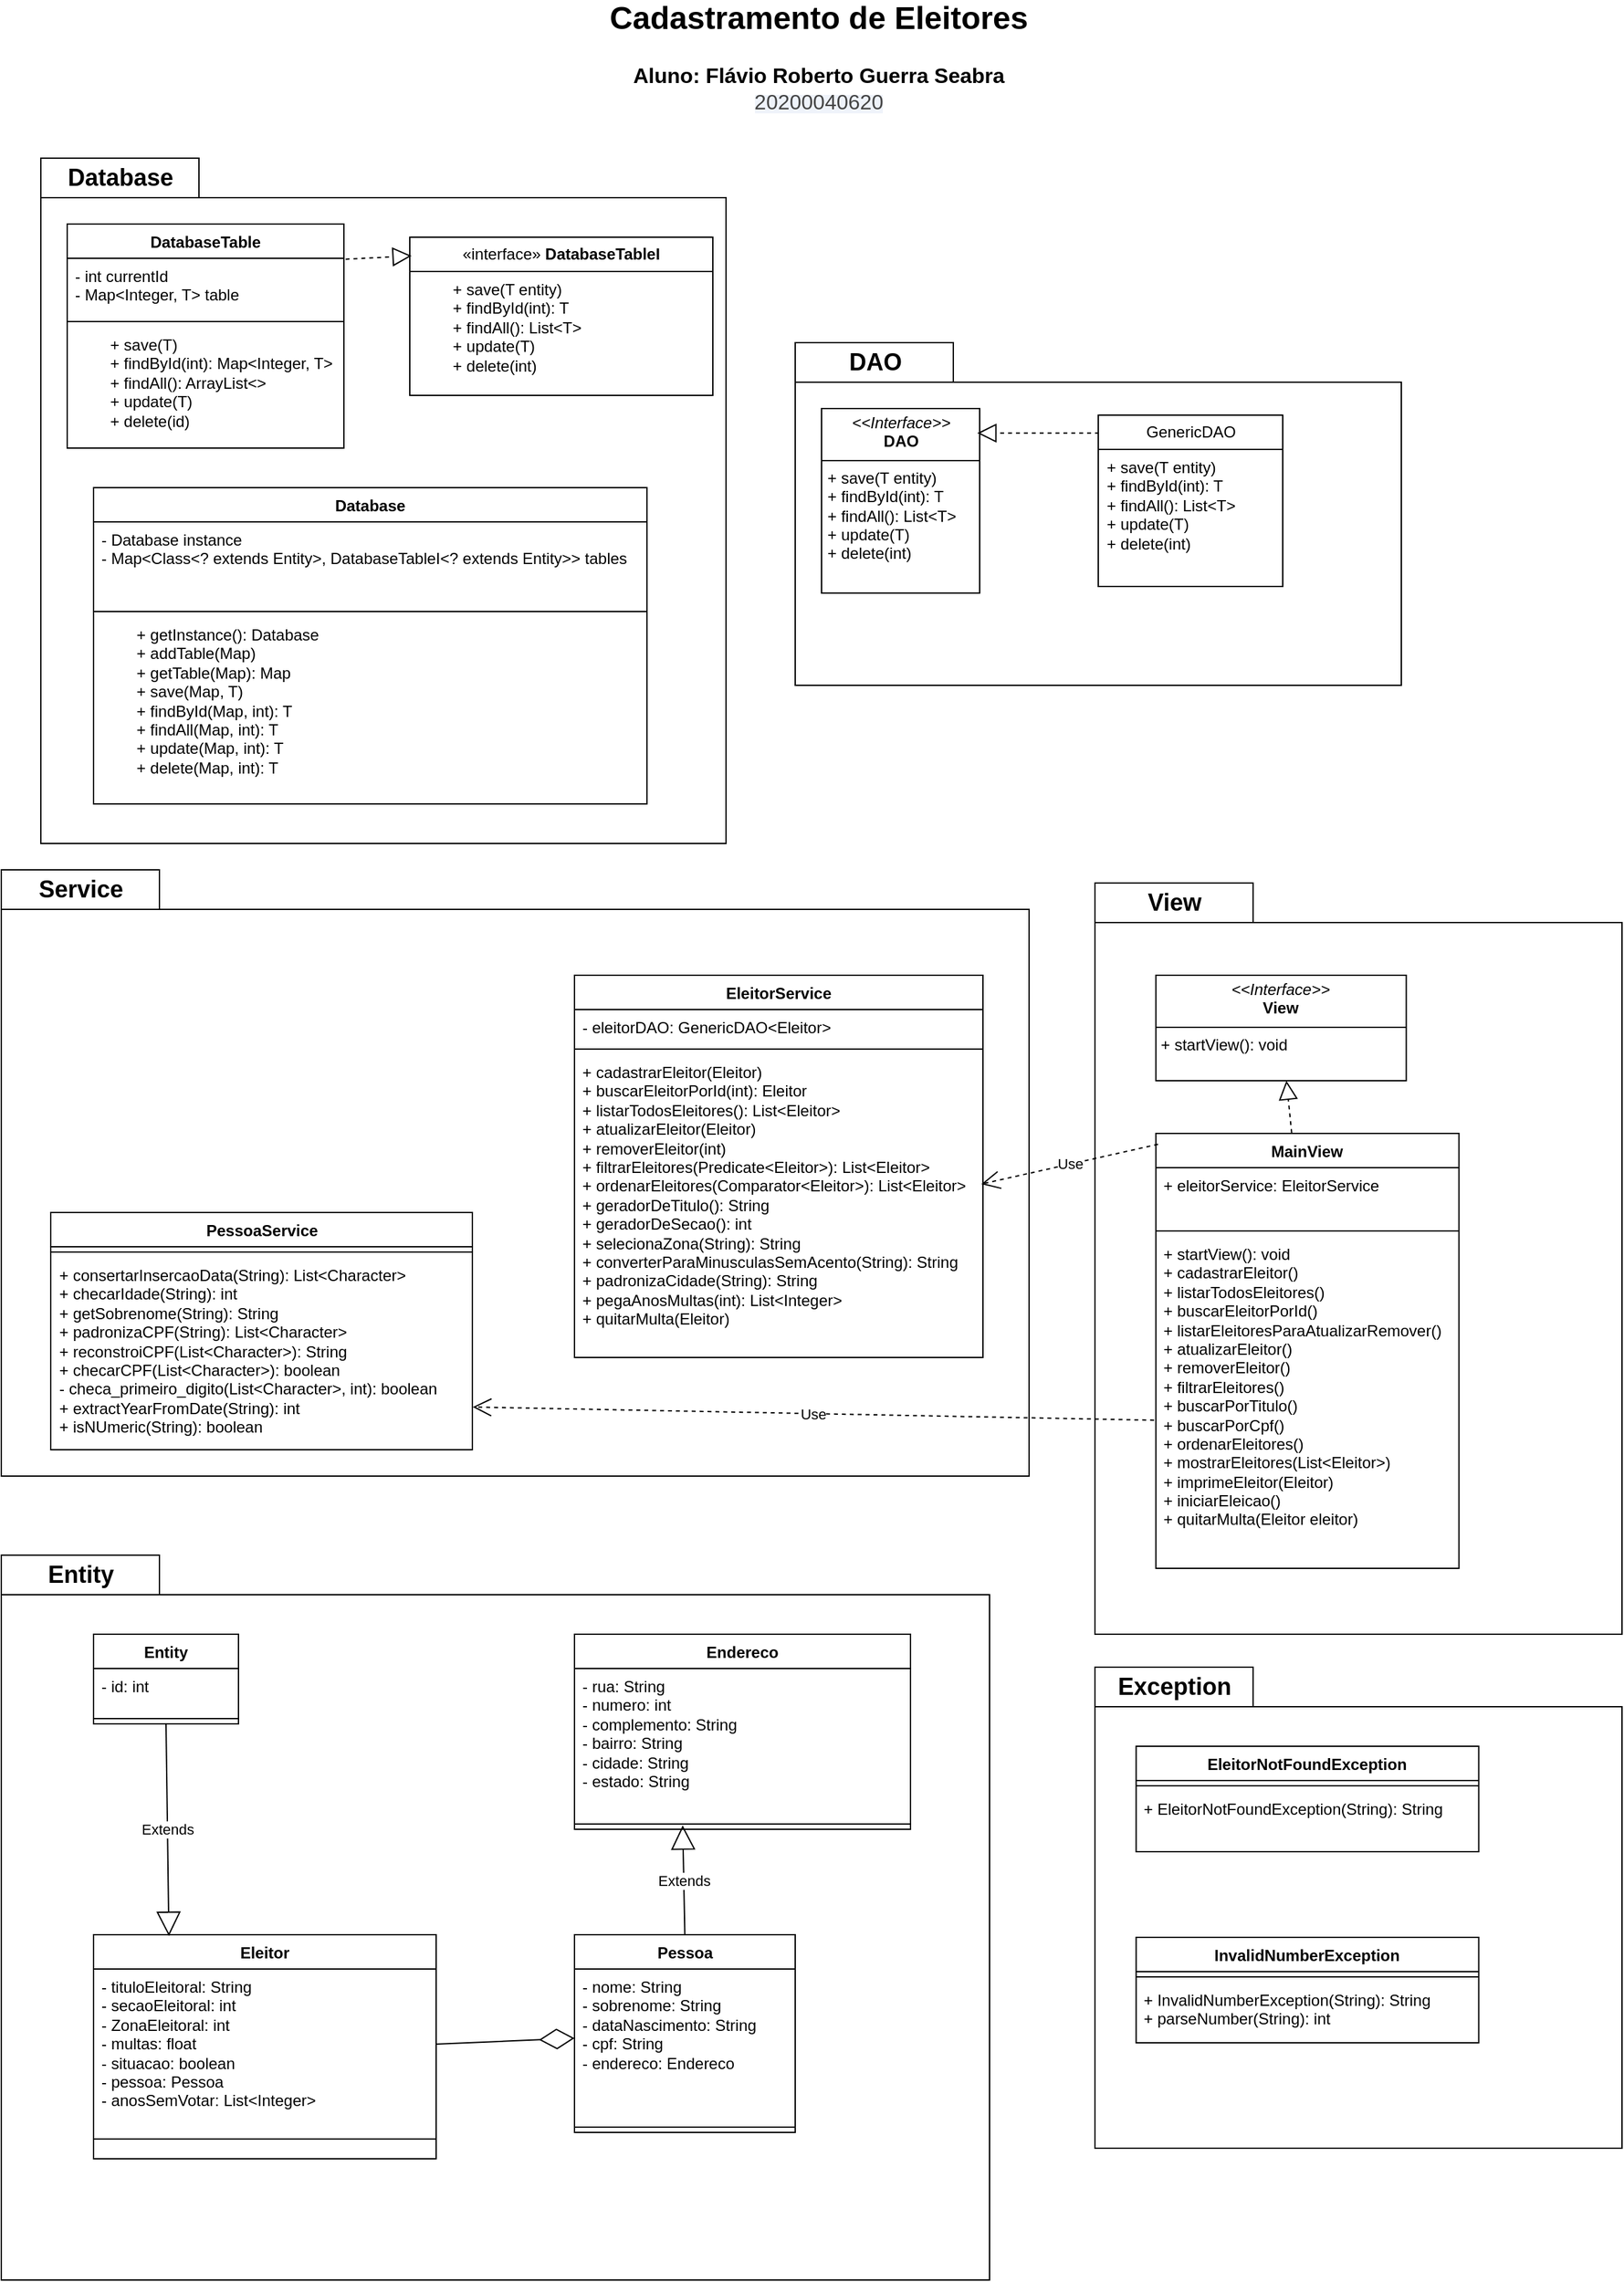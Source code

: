 <mxfile version="24.5.4" type="github">
  <diagram name="Page-1" id="c4acf3e9-155e-7222-9cf6-157b1a14988f">
    <mxGraphModel dx="1034" dy="736" grid="1" gridSize="10" guides="1" tooltips="1" connect="1" arrows="1" fold="1" page="1" pageScale="1" pageWidth="850" pageHeight="1100" background="none" math="0" shadow="0">
      <root>
        <mxCell id="0" />
        <mxCell id="1" parent="0" />
        <mxCell id="8PE0f_rZOpsU0MAKz3tB-1" value="" style="shape=folder;fontStyle=1;spacingTop=10;tabWidth=120;tabHeight=30;tabPosition=left;html=1;whiteSpace=wrap;" parent="1" vertex="1">
          <mxGeometry x="30" y="1280" width="750" height="550" as="geometry" />
        </mxCell>
        <mxCell id="8PE0f_rZOpsU0MAKz3tB-5" value="Entity" style="text;align=center;fontStyle=1;verticalAlign=middle;spacingLeft=3;spacingRight=3;strokeColor=none;rotatable=0;points=[[0,0.5],[1,0.5]];portConstraint=eastwest;html=1;fontSize=18;" parent="1" vertex="1">
          <mxGeometry x="30" y="1280" width="120" height="30" as="geometry" />
        </mxCell>
        <mxCell id="8PE0f_rZOpsU0MAKz3tB-10" value="Entity" style="swimlane;fontStyle=1;align=center;verticalAlign=top;childLayout=stackLayout;horizontal=1;startSize=26;horizontalStack=0;resizeParent=1;resizeParentMax=0;resizeLast=0;collapsible=1;marginBottom=0;whiteSpace=wrap;html=1;" parent="1" vertex="1">
          <mxGeometry x="100" y="1340" width="110" height="68" as="geometry">
            <mxRectangle x="50" y="70" width="70" height="30" as="alternateBounds" />
          </mxGeometry>
        </mxCell>
        <mxCell id="8PE0f_rZOpsU0MAKz3tB-11" value="&lt;div&gt;- id: int&lt;/div&gt;" style="text;strokeColor=none;fillColor=none;align=left;verticalAlign=top;spacingLeft=4;spacingRight=4;overflow=hidden;rotatable=0;points=[[0,0.5],[1,0.5]];portConstraint=eastwest;whiteSpace=wrap;html=1;" parent="8PE0f_rZOpsU0MAKz3tB-10" vertex="1">
          <mxGeometry y="26" width="110" height="34" as="geometry" />
        </mxCell>
        <mxCell id="8PE0f_rZOpsU0MAKz3tB-12" value="" style="line;strokeWidth=1;fillColor=none;align=left;verticalAlign=middle;spacingTop=-1;spacingLeft=3;spacingRight=3;rotatable=0;labelPosition=right;points=[];portConstraint=eastwest;strokeColor=inherit;" parent="8PE0f_rZOpsU0MAKz3tB-10" vertex="1">
          <mxGeometry y="60" width="110" height="8" as="geometry" />
        </mxCell>
        <mxCell id="8PE0f_rZOpsU0MAKz3tB-34" style="edgeStyle=orthogonalEdgeStyle;rounded=0;orthogonalLoop=1;jettySize=auto;html=1;exitX=1;exitY=0.5;exitDx=0;exitDy=0;" parent="8PE0f_rZOpsU0MAKz3tB-10" source="8PE0f_rZOpsU0MAKz3tB-11" target="8PE0f_rZOpsU0MAKz3tB-11" edge="1">
          <mxGeometry relative="1" as="geometry" />
        </mxCell>
        <mxCell id="8PE0f_rZOpsU0MAKz3tB-37" value="" style="shape=folder;fontStyle=1;spacingTop=10;tabWidth=120;tabHeight=30;tabPosition=left;html=1;whiteSpace=wrap;" parent="1" vertex="1">
          <mxGeometry x="60" y="220" width="520" height="520" as="geometry" />
        </mxCell>
        <mxCell id="8PE0f_rZOpsU0MAKz3tB-38" value="Database" style="text;align=center;fontStyle=1;verticalAlign=middle;spacingLeft=3;spacingRight=3;strokeColor=none;rotatable=0;points=[[0,0.5],[1,0.5]];portConstraint=eastwest;html=1;fontSize=18;" parent="1" vertex="1">
          <mxGeometry x="60" y="220" width="120" height="30" as="geometry" />
        </mxCell>
        <mxCell id="8PE0f_rZOpsU0MAKz3tB-48" value="«interface»&amp;nbsp;&lt;b&gt;DatabaseTableI&lt;/b&gt;" style="swimlane;fontStyle=0;childLayout=stackLayout;horizontal=1;startSize=26;fillColor=none;horizontalStack=0;resizeParent=1;resizeParentMax=0;resizeLast=0;collapsible=1;marginBottom=0;whiteSpace=wrap;html=1;" parent="1" vertex="1">
          <mxGeometry x="340" y="280" width="230" height="120" as="geometry" />
        </mxCell>
        <mxCell id="8PE0f_rZOpsU0MAKz3tB-49" value="&lt;div&gt;&amp;nbsp; &amp;nbsp; &amp;nbsp; &amp;nbsp; + save(T entity)&lt;/div&gt;&lt;div&gt;&amp;nbsp; &amp;nbsp; &amp;nbsp; &amp;nbsp; + findById(int): T&lt;/div&gt;&lt;div&gt;&amp;nbsp; &amp;nbsp; &amp;nbsp; &amp;nbsp; + findAll(): List&amp;lt;T&amp;gt;&lt;/div&gt;&lt;div&gt;&amp;nbsp; &amp;nbsp; &amp;nbsp; &amp;nbsp; + update(T)&lt;/div&gt;&lt;div&gt;&amp;nbsp; &amp;nbsp; &amp;nbsp; &amp;nbsp; + delete(int)&lt;/div&gt;" style="text;strokeColor=none;fillColor=none;align=left;verticalAlign=top;spacingLeft=4;spacingRight=4;overflow=hidden;rotatable=0;points=[[0,0.5],[1,0.5]];portConstraint=eastwest;whiteSpace=wrap;html=1;" parent="8PE0f_rZOpsU0MAKz3tB-48" vertex="1">
          <mxGeometry y="26" width="230" height="94" as="geometry" />
        </mxCell>
        <mxCell id="xp5hAYhYeYCrnmnaeZw4-1" value="DatabaseTable" style="swimlane;fontStyle=1;align=center;verticalAlign=top;childLayout=stackLayout;horizontal=1;startSize=26;horizontalStack=0;resizeParent=1;resizeParentMax=0;resizeLast=0;collapsible=1;marginBottom=0;whiteSpace=wrap;html=1;" parent="1" vertex="1">
          <mxGeometry x="80" y="270" width="210" height="170" as="geometry" />
        </mxCell>
        <mxCell id="xp5hAYhYeYCrnmnaeZw4-2" value="&lt;div&gt;- int currentId&lt;/div&gt;&lt;div&gt;- Map&amp;lt;Integer, T&amp;gt; table&lt;/div&gt;" style="text;strokeColor=none;fillColor=none;align=left;verticalAlign=top;spacingLeft=4;spacingRight=4;overflow=hidden;rotatable=0;points=[[0,0.5],[1,0.5]];portConstraint=eastwest;whiteSpace=wrap;html=1;" parent="xp5hAYhYeYCrnmnaeZw4-1" vertex="1">
          <mxGeometry y="26" width="210" height="44" as="geometry" />
        </mxCell>
        <mxCell id="xp5hAYhYeYCrnmnaeZw4-3" value="" style="line;strokeWidth=1;fillColor=none;align=left;verticalAlign=middle;spacingTop=-1;spacingLeft=3;spacingRight=3;rotatable=0;labelPosition=right;points=[];portConstraint=eastwest;strokeColor=inherit;" parent="xp5hAYhYeYCrnmnaeZw4-1" vertex="1">
          <mxGeometry y="70" width="210" height="8" as="geometry" />
        </mxCell>
        <mxCell id="xp5hAYhYeYCrnmnaeZw4-4" value="&lt;div&gt;&amp;nbsp; &amp;nbsp; &amp;nbsp; &amp;nbsp; + save(T)&lt;/div&gt;&lt;div&gt;&amp;nbsp; &amp;nbsp; &amp;nbsp; &amp;nbsp; + findById(int): Map&amp;lt;Integer, T&amp;gt;&lt;/div&gt;&lt;div&gt;&amp;nbsp; &amp;nbsp; &amp;nbsp; &amp;nbsp; + findAll(): ArrayList&amp;lt;&amp;gt;&lt;/div&gt;&lt;div&gt;&amp;nbsp; &amp;nbsp; &amp;nbsp; &amp;nbsp; + update(T)&lt;/div&gt;&lt;div&gt;&amp;nbsp; &amp;nbsp; &amp;nbsp; &amp;nbsp; + delete(id)&lt;/div&gt;" style="text;strokeColor=none;fillColor=none;align=left;verticalAlign=top;spacingLeft=4;spacingRight=4;overflow=hidden;rotatable=0;points=[[0,0.5],[1,0.5]];portConstraint=eastwest;whiteSpace=wrap;html=1;" parent="xp5hAYhYeYCrnmnaeZw4-1" vertex="1">
          <mxGeometry y="78" width="210" height="92" as="geometry" />
        </mxCell>
        <mxCell id="xp5hAYhYeYCrnmnaeZw4-5" value="" style="endArrow=block;dashed=1;endFill=0;endSize=12;html=1;rounded=0;exitX=1.006;exitY=0.157;exitDx=0;exitDy=0;exitPerimeter=0;entryX=0.006;entryY=0.118;entryDx=0;entryDy=0;entryPerimeter=0;" parent="1" source="xp5hAYhYeYCrnmnaeZw4-1" target="8PE0f_rZOpsU0MAKz3tB-48" edge="1">
          <mxGeometry width="160" relative="1" as="geometry">
            <mxPoint x="278" y="314" as="sourcePoint" />
            <mxPoint x="320" y="570" as="targetPoint" />
          </mxGeometry>
        </mxCell>
        <mxCell id="xp5hAYhYeYCrnmnaeZw4-10" value="Database" style="swimlane;fontStyle=1;align=center;verticalAlign=top;childLayout=stackLayout;horizontal=1;startSize=26;horizontalStack=0;resizeParent=1;resizeParentMax=0;resizeLast=0;collapsible=1;marginBottom=0;whiteSpace=wrap;html=1;" parent="1" vertex="1">
          <mxGeometry x="100" y="470" width="420" height="240" as="geometry" />
        </mxCell>
        <mxCell id="xp5hAYhYeYCrnmnaeZw4-11" value="- Database instance&lt;div&gt;- Map&amp;lt;Class&amp;lt;? extends Entity&amp;gt;, DatabaseTableI&amp;lt;? extends Entity&amp;gt;&amp;gt; tables&lt;br&gt;&lt;/div&gt;" style="text;strokeColor=none;fillColor=none;align=left;verticalAlign=top;spacingLeft=4;spacingRight=4;overflow=hidden;rotatable=0;points=[[0,0.5],[1,0.5]];portConstraint=eastwest;whiteSpace=wrap;html=1;" parent="xp5hAYhYeYCrnmnaeZw4-10" vertex="1">
          <mxGeometry y="26" width="420" height="64" as="geometry" />
        </mxCell>
        <mxCell id="xp5hAYhYeYCrnmnaeZw4-12" value="" style="line;strokeWidth=1;fillColor=none;align=left;verticalAlign=middle;spacingTop=-1;spacingLeft=3;spacingRight=3;rotatable=0;labelPosition=right;points=[];portConstraint=eastwest;strokeColor=inherit;" parent="xp5hAYhYeYCrnmnaeZw4-10" vertex="1">
          <mxGeometry y="90" width="420" height="8" as="geometry" />
        </mxCell>
        <mxCell id="xp5hAYhYeYCrnmnaeZw4-13" value="&lt;div&gt;&lt;div&gt;&amp;nbsp; &amp;nbsp; &amp;nbsp; &amp;nbsp; + getInstance(): Database&lt;/div&gt;&lt;div&gt;&amp;nbsp; &amp;nbsp; &amp;nbsp; &amp;nbsp; + addTable(Map)&lt;/div&gt;&lt;div&gt;&amp;nbsp; &amp;nbsp; &amp;nbsp; &amp;nbsp; + getTable(Map): Map&lt;/div&gt;&lt;div&gt;&amp;nbsp; &amp;nbsp; &amp;nbsp; &amp;nbsp; + save(Map, T)&lt;/div&gt;&lt;div&gt;&amp;nbsp; &amp;nbsp; &amp;nbsp; &amp;nbsp; + findById(Map, int): T&lt;/div&gt;&lt;div&gt;&amp;nbsp; &amp;nbsp; &amp;nbsp; &amp;nbsp; + findAll(Map, int): T&lt;/div&gt;&lt;div&gt;&amp;nbsp; &amp;nbsp; &amp;nbsp; &amp;nbsp; + update(Map, int): T&lt;/div&gt;&lt;div&gt;&amp;nbsp; &amp;nbsp; &amp;nbsp; &amp;nbsp; + delete(Map, int): T&lt;/div&gt;&lt;/div&gt;" style="text;strokeColor=none;fillColor=none;align=left;verticalAlign=top;spacingLeft=4;spacingRight=4;overflow=hidden;rotatable=0;points=[[0,0.5],[1,0.5]];portConstraint=eastwest;whiteSpace=wrap;html=1;" parent="xp5hAYhYeYCrnmnaeZw4-10" vertex="1">
          <mxGeometry y="98" width="420" height="142" as="geometry" />
        </mxCell>
        <mxCell id="xp5hAYhYeYCrnmnaeZw4-16" value="" style="shape=folder;fontStyle=1;spacingTop=10;tabWidth=120;tabHeight=30;tabPosition=left;html=1;whiteSpace=wrap;" parent="1" vertex="1">
          <mxGeometry x="632.5" y="360" width="460" height="260" as="geometry" />
        </mxCell>
        <mxCell id="xp5hAYhYeYCrnmnaeZw4-17" value="DAO" style="text;align=center;fontStyle=1;verticalAlign=middle;spacingLeft=3;spacingRight=3;strokeColor=none;rotatable=0;points=[[0,0.5],[1,0.5]];portConstraint=eastwest;html=1;fontSize=18;" parent="1" vertex="1">
          <mxGeometry x="632.5" y="360" width="120" height="30" as="geometry" />
        </mxCell>
        <mxCell id="xp5hAYhYeYCrnmnaeZw4-22" value="&lt;p style=&quot;margin:0px;margin-top:4px;text-align:center;&quot;&gt;&lt;i&gt;&amp;lt;&amp;lt;Interface&amp;gt;&amp;gt;&lt;/i&gt;&lt;br&gt;&lt;b&gt;DAO&lt;/b&gt;&lt;/p&gt;&lt;hr size=&quot;1&quot; style=&quot;border-style:solid;&quot;&gt;&lt;p style=&quot;margin:0px;margin-left:4px;&quot;&gt;+ save(T entity)&lt;/p&gt;&lt;p style=&quot;margin:0px;margin-left:4px;&quot;&gt;+ findById(int): T&lt;/p&gt;&lt;p style=&quot;margin:0px;margin-left:4px;&quot;&gt;+ findAll(): List&amp;lt;T&amp;gt;&lt;/p&gt;&lt;p style=&quot;margin:0px;margin-left:4px;&quot;&gt;+ update(T)&lt;/p&gt;&lt;p style=&quot;margin:0px;margin-left:4px;&quot;&gt;+ delete(int)&lt;/p&gt;" style="verticalAlign=top;align=left;overflow=fill;html=1;whiteSpace=wrap;" parent="1" vertex="1">
          <mxGeometry x="652.5" y="410" width="120" height="140" as="geometry" />
        </mxCell>
        <mxCell id="xp5hAYhYeYCrnmnaeZw4-25" value="" style="shape=folder;fontStyle=1;spacingTop=10;tabWidth=120;tabHeight=30;tabPosition=left;html=1;whiteSpace=wrap;" parent="1" vertex="1">
          <mxGeometry x="860" y="770" width="400" height="570" as="geometry" />
        </mxCell>
        <mxCell id="xp5hAYhYeYCrnmnaeZw4-26" value="View" style="text;align=center;fontStyle=1;verticalAlign=middle;spacingLeft=3;spacingRight=3;strokeColor=none;rotatable=0;points=[[0,0.5],[1,0.5]];portConstraint=eastwest;html=1;fontSize=18;" parent="1" vertex="1">
          <mxGeometry x="860" y="770" width="120" height="30" as="geometry" />
        </mxCell>
        <mxCell id="xp5hAYhYeYCrnmnaeZw4-30" value="&lt;p style=&quot;margin:0px;margin-top:4px;text-align:center;&quot;&gt;&lt;i&gt;&amp;lt;&amp;lt;Interface&amp;gt;&amp;gt;&lt;/i&gt;&lt;br&gt;&lt;b&gt;View&lt;/b&gt;&lt;/p&gt;&lt;hr size=&quot;1&quot; style=&quot;border-style:solid;&quot;&gt;&lt;p style=&quot;margin:0px;margin-left:4px;&quot;&gt;+ startView(): void&lt;br&gt;&lt;br&gt;&lt;/p&gt;" style="verticalAlign=top;align=left;overflow=fill;html=1;whiteSpace=wrap;" parent="1" vertex="1">
          <mxGeometry x="906.25" y="840" width="190" height="80" as="geometry" />
        </mxCell>
        <mxCell id="xp5hAYhYeYCrnmnaeZw4-31" value="MainView" style="swimlane;fontStyle=1;align=center;verticalAlign=top;childLayout=stackLayout;horizontal=1;startSize=26;horizontalStack=0;resizeParent=1;resizeParentMax=0;resizeLast=0;collapsible=1;marginBottom=0;whiteSpace=wrap;html=1;" parent="1" vertex="1">
          <mxGeometry x="906.25" y="960" width="230" height="330" as="geometry" />
        </mxCell>
        <mxCell id="xp5hAYhYeYCrnmnaeZw4-32" value="+ eleitorService: EleitorService" style="text;strokeColor=none;fillColor=none;align=left;verticalAlign=top;spacingLeft=4;spacingRight=4;overflow=hidden;rotatable=0;points=[[0,0.5],[1,0.5]];portConstraint=eastwest;whiteSpace=wrap;html=1;" parent="xp5hAYhYeYCrnmnaeZw4-31" vertex="1">
          <mxGeometry y="26" width="230" height="44" as="geometry" />
        </mxCell>
        <mxCell id="xp5hAYhYeYCrnmnaeZw4-33" value="" style="line;strokeWidth=1;fillColor=none;align=left;verticalAlign=middle;spacingTop=-1;spacingLeft=3;spacingRight=3;rotatable=0;labelPosition=right;points=[];portConstraint=eastwest;strokeColor=inherit;" parent="xp5hAYhYeYCrnmnaeZw4-31" vertex="1">
          <mxGeometry y="70" width="230" height="8" as="geometry" />
        </mxCell>
        <mxCell id="xp5hAYhYeYCrnmnaeZw4-34" value="+ startView(): void&lt;div&gt;+ cadastrarEleitor()&lt;/div&gt;&lt;div&gt;+&amp;nbsp;listarTodosEleitores()&lt;/div&gt;&lt;div&gt;+&amp;nbsp;buscarEleitorPorId()&lt;/div&gt;&lt;div&gt;+&amp;nbsp;listarEleitoresParaAtualizarRemover()&lt;/div&gt;&lt;div&gt;+&amp;nbsp;atualizarEleitor()&lt;/div&gt;&lt;div&gt;+&amp;nbsp;removerEleitor()&lt;/div&gt;&lt;div&gt;+&amp;nbsp;filtrarEleitores()&lt;/div&gt;&lt;div&gt;+&amp;nbsp;buscarPorTitulo()&lt;/div&gt;&lt;div&gt;+&amp;nbsp;buscarPorCpf()&lt;/div&gt;&lt;div&gt;+&amp;nbsp;ordenarEleitores()&lt;/div&gt;&lt;div&gt;+&amp;nbsp;mostrarEleitores(List&amp;lt;Eleitor&amp;gt;)&lt;/div&gt;&lt;div&gt;+&amp;nbsp;imprimeEleitor(Eleitor)&lt;/div&gt;&lt;div&gt;+&amp;nbsp;iniciarEleicao()&lt;/div&gt;&lt;div&gt;+&amp;nbsp;quitarMulta(Eleitor eleitor)&lt;/div&gt;" style="text;strokeColor=none;fillColor=none;align=left;verticalAlign=top;spacingLeft=4;spacingRight=4;overflow=hidden;rotatable=0;points=[[0,0.5],[1,0.5]];portConstraint=eastwest;whiteSpace=wrap;html=1;" parent="xp5hAYhYeYCrnmnaeZw4-31" vertex="1">
          <mxGeometry y="78" width="230" height="252" as="geometry" />
        </mxCell>
        <mxCell id="T5ZtFqDNl6Q1SGfDSeOU-1" value="" style="shape=folder;fontStyle=1;spacingTop=10;tabWidth=120;tabHeight=30;tabPosition=left;html=1;whiteSpace=wrap;" parent="1" vertex="1">
          <mxGeometry x="30" y="760" width="780" height="460" as="geometry" />
        </mxCell>
        <mxCell id="T5ZtFqDNl6Q1SGfDSeOU-2" value="Service" style="text;align=center;fontStyle=1;verticalAlign=middle;spacingLeft=3;spacingRight=3;strokeColor=none;rotatable=0;points=[[0,0.5],[1,0.5]];portConstraint=eastwest;html=1;fontSize=18;" parent="1" vertex="1">
          <mxGeometry x="30" y="760" width="120" height="30" as="geometry" />
        </mxCell>
        <mxCell id="LJyH4a9cb_VZGT525mYc-2" value="Eleitor" style="swimlane;fontStyle=1;align=center;verticalAlign=top;childLayout=stackLayout;horizontal=1;startSize=26;horizontalStack=0;resizeParent=1;resizeParentMax=0;resizeLast=0;collapsible=1;marginBottom=0;whiteSpace=wrap;html=1;" parent="1" vertex="1">
          <mxGeometry x="100" y="1568" width="260" height="170" as="geometry" />
        </mxCell>
        <mxCell id="LJyH4a9cb_VZGT525mYc-3" value="- tituloEleitoral: String&lt;div&gt;- secaoEleitoral: int&lt;div&gt;&lt;div&gt;- ZonaEleitoral: int&lt;br&gt;&lt;/div&gt;&lt;/div&gt;&lt;/div&gt;&lt;div&gt;- multas: float&lt;/div&gt;&lt;div&gt;- situacao: boolean&lt;/div&gt;&lt;div&gt;- pessoa: Pessoa&lt;/div&gt;&lt;div&gt;-&amp;nbsp;anosSemVotar:&amp;nbsp;List&amp;lt;Integer&amp;gt;&lt;/div&gt;" style="text;strokeColor=none;fillColor=none;align=left;verticalAlign=top;spacingLeft=4;spacingRight=4;overflow=hidden;rotatable=0;points=[[0,0.5],[1,0.5]];portConstraint=eastwest;whiteSpace=wrap;html=1;" parent="LJyH4a9cb_VZGT525mYc-2" vertex="1">
          <mxGeometry y="26" width="260" height="114" as="geometry" />
        </mxCell>
        <mxCell id="LJyH4a9cb_VZGT525mYc-4" value="" style="line;strokeWidth=1;fillColor=none;align=left;verticalAlign=middle;spacingTop=-1;spacingLeft=3;spacingRight=3;rotatable=0;labelPosition=right;points=[];portConstraint=eastwest;strokeColor=inherit;" parent="LJyH4a9cb_VZGT525mYc-2" vertex="1">
          <mxGeometry y="140" width="260" height="30" as="geometry" />
        </mxCell>
        <mxCell id="LJyH4a9cb_VZGT525mYc-6" value="Pessoa" style="swimlane;fontStyle=1;align=center;verticalAlign=top;childLayout=stackLayout;horizontal=1;startSize=26;horizontalStack=0;resizeParent=1;resizeParentMax=0;resizeLast=0;collapsible=1;marginBottom=0;whiteSpace=wrap;html=1;" parent="1" vertex="1">
          <mxGeometry x="465" y="1568" width="167.5" height="150" as="geometry" />
        </mxCell>
        <mxCell id="LJyH4a9cb_VZGT525mYc-7" value="&lt;div&gt;- nome: String&lt;/div&gt;&lt;div&gt;- sobrenome: String&lt;/div&gt;&lt;div&gt;- dataNascimento: String&lt;/div&gt;&lt;div&gt;- cpf: String&lt;/div&gt;&lt;div&gt;- endereco: Endereco&lt;/div&gt;" style="text;strokeColor=none;fillColor=none;align=left;verticalAlign=top;spacingLeft=4;spacingRight=4;overflow=hidden;rotatable=0;points=[[0,0.5],[1,0.5]];portConstraint=eastwest;whiteSpace=wrap;html=1;" parent="LJyH4a9cb_VZGT525mYc-6" vertex="1">
          <mxGeometry y="26" width="167.5" height="116" as="geometry" />
        </mxCell>
        <mxCell id="LJyH4a9cb_VZGT525mYc-8" value="" style="line;strokeWidth=1;fillColor=none;align=left;verticalAlign=middle;spacingTop=-1;spacingLeft=3;spacingRight=3;rotatable=0;labelPosition=right;points=[];portConstraint=eastwest;strokeColor=inherit;" parent="LJyH4a9cb_VZGT525mYc-6" vertex="1">
          <mxGeometry y="142" width="167.5" height="8" as="geometry" />
        </mxCell>
        <mxCell id="LJyH4a9cb_VZGT525mYc-9" value="Endereco" style="swimlane;fontStyle=1;align=center;verticalAlign=top;childLayout=stackLayout;horizontal=1;startSize=26;horizontalStack=0;resizeParent=1;resizeParentMax=0;resizeLast=0;collapsible=1;marginBottom=0;whiteSpace=wrap;html=1;" parent="1" vertex="1">
          <mxGeometry x="465" y="1340" width="255" height="148" as="geometry" />
        </mxCell>
        <mxCell id="LJyH4a9cb_VZGT525mYc-10" value="&lt;div&gt;- rua: String&lt;/div&gt;&lt;div&gt;- numero: int&lt;/div&gt;&lt;div&gt;- complemento: String&lt;/div&gt;&lt;div&gt;- bairro: String&lt;/div&gt;&lt;div&gt;- cidade: String&lt;/div&gt;&lt;div&gt;- estado: String&lt;/div&gt;" style="text;strokeColor=none;fillColor=none;align=left;verticalAlign=top;spacingLeft=4;spacingRight=4;overflow=hidden;rotatable=0;points=[[0,0.5],[1,0.5]];portConstraint=eastwest;whiteSpace=wrap;html=1;" parent="LJyH4a9cb_VZGT525mYc-9" vertex="1">
          <mxGeometry y="26" width="255" height="114" as="geometry" />
        </mxCell>
        <mxCell id="LJyH4a9cb_VZGT525mYc-11" value="" style="line;strokeWidth=1;fillColor=none;align=left;verticalAlign=middle;spacingTop=-1;spacingLeft=3;spacingRight=3;rotatable=0;labelPosition=right;points=[];portConstraint=eastwest;strokeColor=inherit;" parent="LJyH4a9cb_VZGT525mYc-9" vertex="1">
          <mxGeometry y="140" width="255" height="8" as="geometry" />
        </mxCell>
        <mxCell id="AyPO0VlnUYZkrDTRSXaq-1" value="Extends" style="endArrow=block;endSize=16;endFill=0;html=1;rounded=0;exitX=0.5;exitY=0;exitDx=0;exitDy=0;entryX=0.322;entryY=0.625;entryDx=0;entryDy=0;entryPerimeter=0;" parent="1" source="LJyH4a9cb_VZGT525mYc-6" target="LJyH4a9cb_VZGT525mYc-11" edge="1">
          <mxGeometry width="160" relative="1" as="geometry">
            <mxPoint x="553" y="1530" as="sourcePoint" />
            <mxPoint x="630" y="1470" as="targetPoint" />
          </mxGeometry>
        </mxCell>
        <mxCell id="AyPO0VlnUYZkrDTRSXaq-4" value="Extends" style="endArrow=block;endSize=16;endFill=0;html=1;rounded=0;exitX=0.5;exitY=1;exitDx=0;exitDy=0;entryX=0.22;entryY=0.006;entryDx=0;entryDy=0;entryPerimeter=0;" parent="1" source="8PE0f_rZOpsU0MAKz3tB-10" target="LJyH4a9cb_VZGT525mYc-2" edge="1">
          <mxGeometry width="160" relative="1" as="geometry">
            <mxPoint x="206.5" y="1405" as="sourcePoint" />
            <mxPoint x="342.5" y="1370" as="targetPoint" />
          </mxGeometry>
        </mxCell>
        <mxCell id="69k5Sraa0QxvDpWwaZcU-1" value="" style="endArrow=diamondThin;endFill=0;endSize=24;html=1;rounded=0;exitX=1;exitY=0.5;exitDx=0;exitDy=0;" parent="1" source="LJyH4a9cb_VZGT525mYc-3" target="LJyH4a9cb_VZGT525mYc-6" edge="1">
          <mxGeometry width="160" relative="1" as="geometry">
            <mxPoint x="380" y="1610" as="sourcePoint" />
            <mxPoint x="540" y="1610" as="targetPoint" />
          </mxGeometry>
        </mxCell>
        <mxCell id="69k5Sraa0QxvDpWwaZcU-3" value="" style="endArrow=block;dashed=1;endFill=0;endSize=12;html=1;rounded=0;exitX=0.448;exitY=-0.001;exitDx=0;exitDy=0;exitPerimeter=0;" parent="1" source="xp5hAYhYeYCrnmnaeZw4-31" target="xp5hAYhYeYCrnmnaeZw4-30" edge="1">
          <mxGeometry width="160" relative="1" as="geometry">
            <mxPoint x="810" y="950" as="sourcePoint" />
            <mxPoint x="750" y="950" as="targetPoint" />
          </mxGeometry>
        </mxCell>
        <mxCell id="69k5Sraa0QxvDpWwaZcU-4" value="EleitorService" style="swimlane;fontStyle=1;align=center;verticalAlign=top;childLayout=stackLayout;horizontal=1;startSize=26;horizontalStack=0;resizeParent=1;resizeParentMax=0;resizeLast=0;collapsible=1;marginBottom=0;whiteSpace=wrap;html=1;" parent="1" vertex="1">
          <mxGeometry x="465" y="840" width="310" height="290" as="geometry" />
        </mxCell>
        <mxCell id="69k5Sraa0QxvDpWwaZcU-5" value="-&amp;nbsp;eleitorDAO:&amp;nbsp;GenericDAO&amp;lt;Eleitor&amp;gt;" style="text;strokeColor=none;fillColor=none;align=left;verticalAlign=top;spacingLeft=4;spacingRight=4;overflow=hidden;rotatable=0;points=[[0,0.5],[1,0.5]];portConstraint=eastwest;whiteSpace=wrap;html=1;" parent="69k5Sraa0QxvDpWwaZcU-4" vertex="1">
          <mxGeometry y="26" width="310" height="26" as="geometry" />
        </mxCell>
        <mxCell id="69k5Sraa0QxvDpWwaZcU-6" value="" style="line;strokeWidth=1;fillColor=none;align=left;verticalAlign=middle;spacingTop=-1;spacingLeft=3;spacingRight=3;rotatable=0;labelPosition=right;points=[];portConstraint=eastwest;strokeColor=inherit;" parent="69k5Sraa0QxvDpWwaZcU-4" vertex="1">
          <mxGeometry y="52" width="310" height="8" as="geometry" />
        </mxCell>
        <mxCell id="69k5Sraa0QxvDpWwaZcU-7" value="+&amp;nbsp;cadastrarEleitor(Eleitor)&lt;div&gt;+&amp;nbsp;buscarEleitorPorId(int): Eleitor&lt;/div&gt;&lt;div&gt;+&amp;nbsp;listarTodosEleitores():&amp;nbsp;List&amp;lt;Eleitor&amp;gt;&lt;/div&gt;&lt;div&gt;+&amp;nbsp;atualizarEleitor(Eleitor)&lt;/div&gt;&lt;div&gt;+&amp;nbsp;removerEleitor(int)&lt;/div&gt;&lt;div&gt;+&amp;nbsp;filtrarEleitores(Predicate&amp;lt;Eleitor&amp;gt;):&amp;nbsp;&lt;span style=&quot;background-color: initial;&quot;&gt;List&amp;lt;Eleitor&amp;gt;&lt;/span&gt;&lt;/div&gt;&lt;div&gt;&lt;span style=&quot;background-color: initial;&quot;&gt;+&amp;nbsp;&lt;/span&gt;&lt;span style=&quot;background-color: initial;&quot;&gt;ordenarEleitores(Comparator&amp;lt;Eleitor&amp;gt;):&amp;nbsp;&lt;/span&gt;&lt;span style=&quot;background-color: initial;&quot;&gt;List&amp;lt;Eleitor&amp;gt;&lt;/span&gt;&lt;/div&gt;&lt;div&gt;&lt;span style=&quot;background-color: initial;&quot;&gt;+&amp;nbsp;&lt;/span&gt;&lt;span style=&quot;background-color: initial;&quot;&gt;geradorDeTitulo(): String&lt;/span&gt;&lt;/div&gt;&lt;div&gt;&lt;span style=&quot;background-color: initial;&quot;&gt;+&amp;nbsp;&lt;/span&gt;&lt;span style=&quot;background-color: initial;&quot;&gt;geradorDeSecao(): int&lt;/span&gt;&lt;/div&gt;&lt;div&gt;&lt;span style=&quot;background-color: initial;&quot;&gt;+&amp;nbsp;&lt;/span&gt;&lt;span style=&quot;background-color: initial;&quot;&gt;selecionaZona(String): String&lt;/span&gt;&lt;/div&gt;&lt;div&gt;&lt;span style=&quot;background-color: initial;&quot;&gt;+&amp;nbsp;&lt;/span&gt;&lt;span style=&quot;background-color: initial;&quot;&gt;converterParaMinusculasSemAcento(String): String&lt;/span&gt;&lt;/div&gt;&lt;div&gt;&lt;span style=&quot;background-color: initial;&quot;&gt;+&amp;nbsp;&lt;/span&gt;&lt;span style=&quot;background-color: initial;&quot;&gt;padronizaCidade(String): String&lt;/span&gt;&lt;/div&gt;&lt;div&gt;&lt;span style=&quot;background-color: initial;&quot;&gt;+&amp;nbsp;&lt;/span&gt;&lt;span style=&quot;background-color: initial;&quot;&gt;pegaAnosMultas(int):&amp;nbsp;&lt;/span&gt;&lt;span style=&quot;background-color: initial;&quot;&gt;List&amp;lt;Integer&amp;gt;&lt;/span&gt;&lt;/div&gt;&lt;div&gt;&lt;span style=&quot;background-color: initial;&quot;&gt;+&amp;nbsp;&lt;/span&gt;&lt;span style=&quot;background-color: initial;&quot;&gt;quitarMulta(Eleitor)&lt;/span&gt;&lt;/div&gt;" style="text;strokeColor=none;fillColor=none;align=left;verticalAlign=top;spacingLeft=4;spacingRight=4;overflow=hidden;rotatable=0;points=[[0,0.5],[1,0.5]];portConstraint=eastwest;whiteSpace=wrap;html=1;" parent="69k5Sraa0QxvDpWwaZcU-4" vertex="1">
          <mxGeometry y="60" width="310" height="230" as="geometry" />
        </mxCell>
        <mxCell id="69k5Sraa0QxvDpWwaZcU-8" value="PessoaService" style="swimlane;fontStyle=1;align=center;verticalAlign=top;childLayout=stackLayout;horizontal=1;startSize=26;horizontalStack=0;resizeParent=1;resizeParentMax=0;resizeLast=0;collapsible=1;marginBottom=0;whiteSpace=wrap;html=1;" parent="1" vertex="1">
          <mxGeometry x="67.5" y="1020" width="320" height="180" as="geometry" />
        </mxCell>
        <mxCell id="69k5Sraa0QxvDpWwaZcU-10" value="" style="line;strokeWidth=1;fillColor=none;align=left;verticalAlign=middle;spacingTop=-1;spacingLeft=3;spacingRight=3;rotatable=0;labelPosition=right;points=[];portConstraint=eastwest;strokeColor=inherit;" parent="69k5Sraa0QxvDpWwaZcU-8" vertex="1">
          <mxGeometry y="26" width="320" height="8" as="geometry" />
        </mxCell>
        <mxCell id="69k5Sraa0QxvDpWwaZcU-11" value="+ consertarInsercaoData(String):&amp;nbsp;List&amp;lt;Character&amp;gt;&lt;div&gt;+&amp;nbsp;checarIdade(String): int&lt;/div&gt;&lt;div&gt;+&amp;nbsp;getSobrenome(String): String&lt;/div&gt;&lt;div&gt;&lt;span style=&quot;background-color: initial;&quot;&gt;+&amp;nbsp;&lt;/span&gt;&lt;span style=&quot;background-color: initial;&quot;&gt;padronizaCPF(String):&amp;nbsp;&lt;/span&gt;&lt;span style=&quot;background-color: initial;&quot;&gt;List&amp;lt;Character&amp;gt;&lt;/span&gt;&lt;/div&gt;&lt;div&gt;+&amp;nbsp;reconstroiCPF(List&amp;lt;Character&amp;gt;): String&lt;/div&gt;&lt;div&gt;+&amp;nbsp;&lt;span style=&quot;background-color: initial;&quot;&gt;checarCPF(List&amp;lt;Character&amp;gt;): boolean&lt;/span&gt;&lt;/div&gt;&lt;div&gt;&lt;span style=&quot;background-color: initial;&quot;&gt;-&amp;nbsp;&lt;/span&gt;&lt;span style=&quot;background-color: initial;&quot;&gt;checa_primeiro_digito(List&amp;lt;Character&amp;gt;, int): boolean&lt;/span&gt;&lt;/div&gt;&lt;div&gt;&lt;div&gt;+&amp;nbsp;extractYearFromDate(String): int&lt;/div&gt;&lt;/div&gt;&lt;div&gt;+ isNUmeric(String): boolean&lt;/div&gt;" style="text;strokeColor=none;fillColor=none;align=left;verticalAlign=top;spacingLeft=4;spacingRight=4;overflow=hidden;rotatable=0;points=[[0,0.5],[1,0.5]];portConstraint=eastwest;whiteSpace=wrap;html=1;" parent="69k5Sraa0QxvDpWwaZcU-8" vertex="1">
          <mxGeometry y="34" width="320" height="146" as="geometry" />
        </mxCell>
        <mxCell id="69k5Sraa0QxvDpWwaZcU-13" value="Use" style="endArrow=open;endSize=12;dashed=1;html=1;rounded=0;exitX=0.007;exitY=0.025;exitDx=0;exitDy=0;exitPerimeter=0;entryX=0.996;entryY=0.428;entryDx=0;entryDy=0;entryPerimeter=0;" parent="1" source="xp5hAYhYeYCrnmnaeZw4-31" target="69k5Sraa0QxvDpWwaZcU-7" edge="1">
          <mxGeometry width="160" relative="1" as="geometry">
            <mxPoint x="690" y="980" as="sourcePoint" />
            <mxPoint x="850" y="980" as="targetPoint" />
          </mxGeometry>
        </mxCell>
        <mxCell id="69k5Sraa0QxvDpWwaZcU-14" value="Use" style="endArrow=open;endSize=12;dashed=1;html=1;rounded=0;exitX=-0.006;exitY=0.554;exitDx=0;exitDy=0;exitPerimeter=0;entryX=1.001;entryY=0.778;entryDx=0;entryDy=0;entryPerimeter=0;" parent="1" source="xp5hAYhYeYCrnmnaeZw4-34" target="69k5Sraa0QxvDpWwaZcU-11" edge="1">
          <mxGeometry width="160" relative="1" as="geometry">
            <mxPoint x="887.5" y="1174" as="sourcePoint" />
            <mxPoint x="762.5" y="1170" as="targetPoint" />
          </mxGeometry>
        </mxCell>
        <mxCell id="69k5Sraa0QxvDpWwaZcU-15" value="GenericDAO" style="swimlane;fontStyle=0;childLayout=stackLayout;horizontal=1;startSize=26;fillColor=none;horizontalStack=0;resizeParent=1;resizeParentMax=0;resizeLast=0;collapsible=1;marginBottom=0;whiteSpace=wrap;html=1;" parent="1" vertex="1">
          <mxGeometry x="862.5" y="415" width="140" height="130" as="geometry" />
        </mxCell>
        <mxCell id="69k5Sraa0QxvDpWwaZcU-16" value="&lt;div&gt;+ save(T entity)&lt;/div&gt;&lt;div&gt;+ findById(int): T&lt;/div&gt;&lt;div&gt;+ findAll(): List&amp;lt;T&amp;gt;&lt;/div&gt;&lt;div&gt;+ update(T)&lt;/div&gt;&lt;div&gt;+ delete(int)&lt;/div&gt;" style="text;strokeColor=none;fillColor=none;align=left;verticalAlign=top;spacingLeft=4;spacingRight=4;overflow=hidden;rotatable=0;points=[[0,0.5],[1,0.5]];portConstraint=eastwest;whiteSpace=wrap;html=1;" parent="69k5Sraa0QxvDpWwaZcU-15" vertex="1">
          <mxGeometry y="26" width="140" height="104" as="geometry" />
        </mxCell>
        <mxCell id="69k5Sraa0QxvDpWwaZcU-19" value="" style="endArrow=block;dashed=1;endFill=0;endSize=12;html=1;rounded=0;exitX=0.004;exitY=0.105;exitDx=0;exitDy=0;exitPerimeter=0;entryX=0.985;entryY=0.133;entryDx=0;entryDy=0;entryPerimeter=0;" parent="1" source="69k5Sraa0QxvDpWwaZcU-15" target="xp5hAYhYeYCrnmnaeZw4-22" edge="1">
          <mxGeometry width="160" relative="1" as="geometry">
            <mxPoint x="902.5" y="610" as="sourcePoint" />
            <mxPoint x="1062.5" y="610" as="targetPoint" />
          </mxGeometry>
        </mxCell>
        <mxCell id="69k5Sraa0QxvDpWwaZcU-20" value="&lt;font style=&quot;font-size: 24px;&quot;&gt;Cadastramento de Eleitores&lt;/font&gt;&lt;div&gt;&lt;font size=&quot;3&quot;&gt;&lt;br&gt;&lt;/font&gt;&lt;/div&gt;&lt;div&gt;&lt;font size=&quot;3&quot;&gt;Aluno: Flávio Roberto Guerra Seabra&lt;/font&gt;&lt;/div&gt;&lt;div&gt;&lt;span style=&quot;color: rgb(68, 68, 68); font-family: Verdana, sans-serif; font-weight: 400; text-align: left; text-wrap: wrap; background-color: rgb(239, 243, 250);&quot;&gt;&lt;font size=&quot;3&quot;&gt;20200040620&lt;/font&gt;&lt;/span&gt;&lt;br&gt;&lt;/div&gt;" style="text;align=center;fontStyle=1;verticalAlign=middle;spacingLeft=3;spacingRight=3;strokeColor=none;rotatable=0;points=[[0,0.5],[1,0.5]];portConstraint=eastwest;html=1;" parent="1" vertex="1">
          <mxGeometry x="610" y="130" width="80" height="26" as="geometry" />
        </mxCell>
        <mxCell id="8khygkPOIBYOASjw5stK-1" value="" style="shape=folder;fontStyle=1;spacingTop=10;tabWidth=120;tabHeight=30;tabPosition=left;html=1;whiteSpace=wrap;" vertex="1" parent="1">
          <mxGeometry x="860" y="1365" width="400" height="365" as="geometry" />
        </mxCell>
        <mxCell id="8khygkPOIBYOASjw5stK-2" value="Exception" style="text;align=center;fontStyle=1;verticalAlign=middle;spacingLeft=3;spacingRight=3;strokeColor=none;rotatable=0;points=[[0,0.5],[1,0.5]];portConstraint=eastwest;html=1;fontSize=18;" vertex="1" parent="1">
          <mxGeometry x="860" y="1365" width="120" height="30" as="geometry" />
        </mxCell>
        <mxCell id="8khygkPOIBYOASjw5stK-4" value="EleitorNotFoundException" style="swimlane;fontStyle=1;align=center;verticalAlign=top;childLayout=stackLayout;horizontal=1;startSize=26;horizontalStack=0;resizeParent=1;resizeParentMax=0;resizeLast=0;collapsible=1;marginBottom=0;whiteSpace=wrap;html=1;" vertex="1" parent="1">
          <mxGeometry x="891.25" y="1425" width="260" height="80" as="geometry" />
        </mxCell>
        <mxCell id="8khygkPOIBYOASjw5stK-6" value="" style="line;strokeWidth=1;fillColor=none;align=left;verticalAlign=middle;spacingTop=-1;spacingLeft=3;spacingRight=3;rotatable=0;labelPosition=right;points=[];portConstraint=eastwest;strokeColor=inherit;" vertex="1" parent="8khygkPOIBYOASjw5stK-4">
          <mxGeometry y="26" width="260" height="8" as="geometry" />
        </mxCell>
        <mxCell id="8khygkPOIBYOASjw5stK-7" value="+ EleitorNotFoundException(String): String" style="text;strokeColor=none;fillColor=none;align=left;verticalAlign=top;spacingLeft=4;spacingRight=4;overflow=hidden;rotatable=0;points=[[0,0.5],[1,0.5]];portConstraint=eastwest;whiteSpace=wrap;html=1;" vertex="1" parent="8khygkPOIBYOASjw5stK-4">
          <mxGeometry y="34" width="260" height="46" as="geometry" />
        </mxCell>
        <mxCell id="8khygkPOIBYOASjw5stK-9" value="InvalidNumberException" style="swimlane;fontStyle=1;align=center;verticalAlign=top;childLayout=stackLayout;horizontal=1;startSize=26;horizontalStack=0;resizeParent=1;resizeParentMax=0;resizeLast=0;collapsible=1;marginBottom=0;whiteSpace=wrap;html=1;" vertex="1" parent="1">
          <mxGeometry x="891.25" y="1570" width="260" height="80" as="geometry" />
        </mxCell>
        <mxCell id="8khygkPOIBYOASjw5stK-10" value="" style="line;strokeWidth=1;fillColor=none;align=left;verticalAlign=middle;spacingTop=-1;spacingLeft=3;spacingRight=3;rotatable=0;labelPosition=right;points=[];portConstraint=eastwest;strokeColor=inherit;" vertex="1" parent="8khygkPOIBYOASjw5stK-9">
          <mxGeometry y="26" width="260" height="8" as="geometry" />
        </mxCell>
        <mxCell id="8khygkPOIBYOASjw5stK-11" value="+ InvalidNumberException(String): String&lt;div&gt;+&amp;nbsp;parseNumber(String): int&lt;/div&gt;" style="text;strokeColor=none;fillColor=none;align=left;verticalAlign=top;spacingLeft=4;spacingRight=4;overflow=hidden;rotatable=0;points=[[0,0.5],[1,0.5]];portConstraint=eastwest;whiteSpace=wrap;html=1;" vertex="1" parent="8khygkPOIBYOASjw5stK-9">
          <mxGeometry y="34" width="260" height="46" as="geometry" />
        </mxCell>
      </root>
    </mxGraphModel>
  </diagram>
</mxfile>
